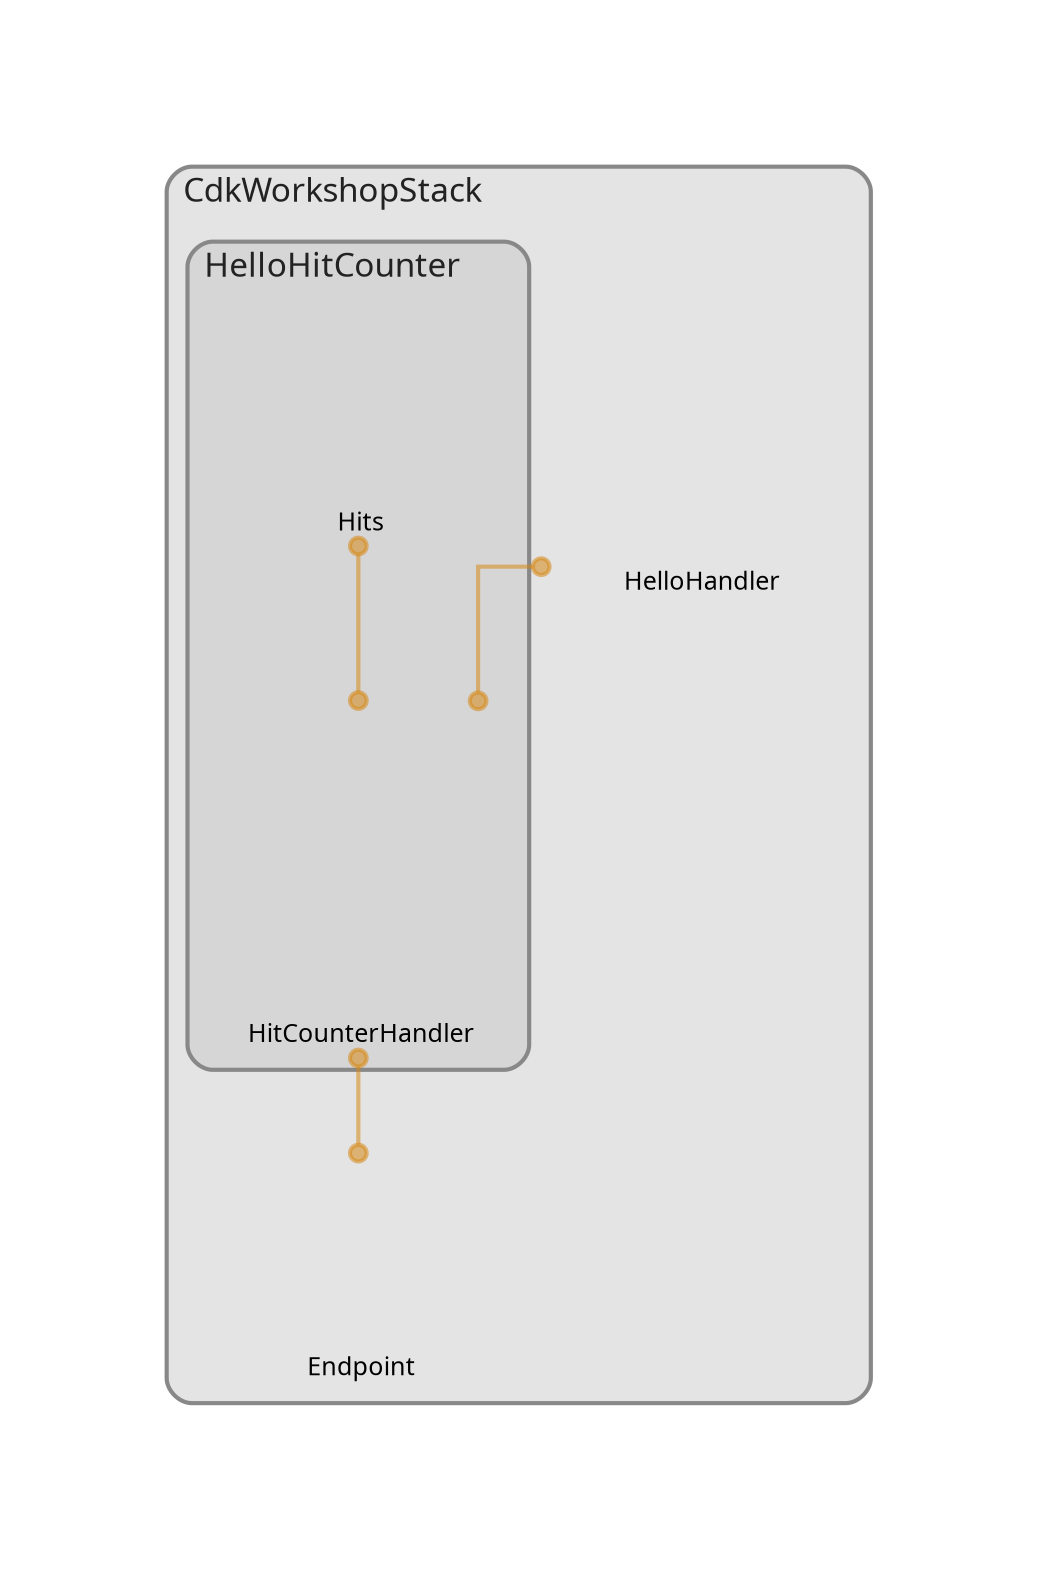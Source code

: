 digraph "Diagram" {
  splines = "ortho";
  pad = "1.0";
  nodesep = "0.60";
  ranksep = "0.75";
  fontname = "Sans-Serif";
  fontsize = "15";
  dpi = "200";
  rankdir = "BT";
  compound = "true";
  fontcolor = "#222222";
  edge [
    color = "#D5871488",
    penwidth = 2,
    arrowhead = "dot",
    arrowtail = "dot",
  ];
  node [
    shape = "box",
    style = "rounded",
    fixedsize = true,
    width = 1.7,
    height = 1.7,
    labelloc = "c",
    imagescale = true,
    fontname = "Sans-Serif",
    fontsize = 8,
    margin = 8,
  ];
  subgraph "CdkWorkshopStack" {
    subgraph "cluster-SubGraph.CdkWorkshopStack" {
      graph [
        label = "CdkWorkshopStack",
        labelloc = "b",
        labeljust = "l",
        margin = "10",
        fontsize = "16",
        penwidth = "2",
        pencolor = "#888888",
        style = "filled,rounded",
        fillcolor = "#e4e4e4",
      ];
      "CdkWorkshopStack/HelloHandler" [
        label = " HelloHandler",
        fontsize = 12,
        image = "/Users/apple/myDev/cdk-workshop/node_modules/cdk-dia/icons/aws/Service/Arch_Compute/64/Arch_AWS-Lambda_64@5x.png",
        imagescale = "true",
        imagepos = "tc",
        penwidth = "0",
        shape = "node",
        fixedsize = "true",
        labelloc = "b",
        width = 2,
        height = 2.266,
      ];
      "CdkWorkshopStack/Endpoint" [
        label = " Endpoint",
        fontsize = 12,
        image = "/Users/apple/myDev/cdk-workshop/node_modules/cdk-dia/icons/aws/Service/Arch_Networking-Content/64/Arch_Amazon-API-Gateway_64@5x.png",
        imagescale = "true",
        imagepos = "tc",
        penwidth = "0",
        shape = "node",
        fixedsize = "true",
        labelloc = "b",
        width = 1.2,
        height = 1.466,
      ];
      subgraph "cluster-SubGraph.HelloHitCounter" {
        graph [
          label = "HelloHitCounter",
          labelloc = "b",
          labeljust = "l",
          margin = "10",
          fontsize = "16",
          penwidth = "2",
          pencolor = "#888888",
          style = "filled,rounded",
          fillcolor = "#d6d6d6",
        ];
        "CdkWorkshopStack/HelloHitCounter/Hits" [
          label = " Hits",
          fontsize = 12,
          image = "/Users/apple/myDev/cdk-workshop/node_modules/cdk-dia/icons/aws/Service/Arch_Database/64/Arch_Amazon-DynamoDB_64@5x.png",
          imagescale = "true",
          imagepos = "tc",
          penwidth = "0",
          shape = "node",
          fixedsize = "true",
          labelloc = "b",
          width = 1.2,
          height = 1.466,
        ];
        "CdkWorkshopStack/HelloHitCounter/HitCounterHandler" [
          label = " HitCounterHandler",
          fontsize = 12,
          image = "/Users/apple/myDev/cdk-workshop/node_modules/cdk-dia/icons/aws/Service/Arch_Compute/64/Arch_AWS-Lambda_64@5x.png",
          imagescale = "true",
          imagepos = "tc",
          penwidth = "0",
          shape = "node",
          fixedsize = "true",
          labelloc = "b",
          width = 2,
          height = 2.266,
        ];
      }
    }
  }
  "CdkWorkshopStack/HelloHitCounter/HitCounterHandler" -> "CdkWorkshopStack/HelloHandler" [
    dir = "both",
  ];
  "CdkWorkshopStack/HelloHitCounter/HitCounterHandler" -> "CdkWorkshopStack/HelloHitCounter/Hits" [
    dir = "both",
  ];
  "CdkWorkshopStack/Endpoint" -> "CdkWorkshopStack/HelloHitCounter/HitCounterHandler" [
    dir = "both",
  ];
}
